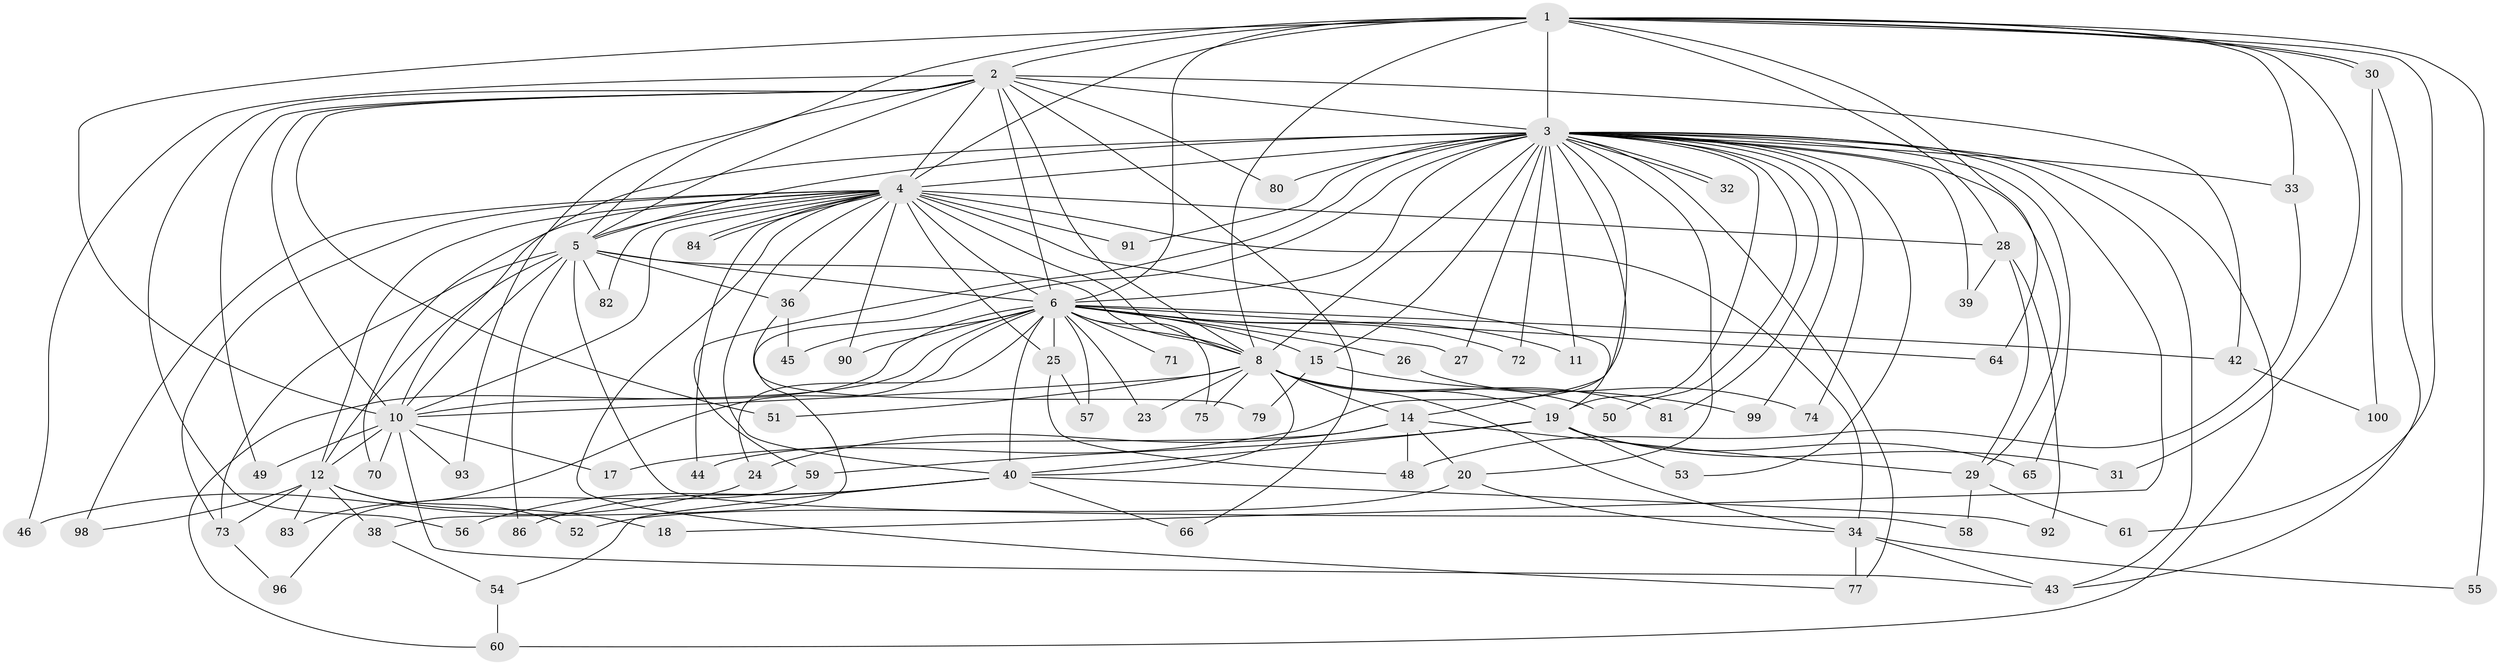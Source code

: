 // original degree distribution, {19: 0.02, 16: 0.02, 23: 0.01, 26: 0.02, 15: 0.02, 24: 0.01, 2: 0.56, 10: 0.01, 4: 0.09, 6: 0.03, 3: 0.16, 7: 0.01, 5: 0.04}
// Generated by graph-tools (version 1.1) at 2025/38/02/21/25 10:38:53]
// undirected, 76 vertices, 174 edges
graph export_dot {
graph [start="1"]
  node [color=gray90,style=filled];
  1 [super="+63"];
  2 [super="+13"];
  3 [super="+7"];
  4 [super="+37"];
  5 [super="+47"];
  6 [super="+9"];
  8 [super="+94"];
  10 [super="+35"];
  11;
  12 [super="+69"];
  14 [super="+16"];
  15 [super="+21"];
  17 [super="+97"];
  18 [super="+95"];
  19 [super="+22"];
  20 [super="+88"];
  23;
  24;
  25 [super="+67"];
  26;
  27;
  28 [super="+78"];
  29 [super="+62"];
  30 [super="+68"];
  31;
  32;
  33;
  34 [super="+76"];
  36;
  38;
  39;
  40 [super="+41"];
  42;
  43;
  44;
  45;
  46;
  48;
  49;
  50;
  51;
  52;
  53;
  54;
  55;
  56;
  57;
  58;
  59;
  60 [super="+89"];
  61;
  64;
  65;
  66;
  70;
  71;
  72;
  73 [super="+87"];
  74;
  75;
  77 [super="+85"];
  79;
  80;
  81;
  82;
  83;
  84;
  86;
  90;
  91;
  92;
  93;
  96;
  98;
  99;
  100;
  1 -- 2;
  1 -- 3 [weight=2];
  1 -- 4;
  1 -- 5;
  1 -- 6 [weight=2];
  1 -- 8;
  1 -- 10 [weight=2];
  1 -- 28;
  1 -- 30 [weight=2];
  1 -- 30;
  1 -- 31;
  1 -- 33;
  1 -- 55;
  1 -- 61;
  1 -- 64;
  2 -- 3 [weight=3];
  2 -- 4;
  2 -- 5;
  2 -- 6 [weight=2];
  2 -- 8;
  2 -- 10;
  2 -- 42;
  2 -- 49;
  2 -- 51;
  2 -- 56;
  2 -- 66;
  2 -- 80;
  2 -- 93;
  2 -- 46;
  3 -- 4 [weight=2];
  3 -- 5 [weight=2];
  3 -- 6 [weight=4];
  3 -- 8 [weight=2];
  3 -- 10 [weight=2];
  3 -- 17 [weight=2];
  3 -- 18;
  3 -- 27;
  3 -- 32;
  3 -- 32;
  3 -- 33;
  3 -- 39;
  3 -- 53;
  3 -- 59;
  3 -- 60;
  3 -- 80;
  3 -- 91;
  3 -- 65;
  3 -- 72;
  3 -- 11;
  3 -- 74;
  3 -- 77;
  3 -- 14;
  3 -- 15;
  3 -- 81;
  3 -- 20;
  3 -- 29;
  3 -- 99;
  3 -- 38;
  3 -- 43;
  3 -- 50;
  3 -- 19;
  4 -- 5;
  4 -- 6 [weight=3];
  4 -- 8;
  4 -- 10;
  4 -- 12;
  4 -- 19;
  4 -- 25;
  4 -- 28 [weight=2];
  4 -- 34;
  4 -- 36;
  4 -- 40;
  4 -- 44;
  4 -- 70;
  4 -- 73;
  4 -- 77;
  4 -- 84;
  4 -- 84;
  4 -- 91;
  4 -- 98;
  4 -- 82;
  4 -- 90;
  5 -- 6 [weight=3];
  5 -- 8;
  5 -- 10;
  5 -- 36;
  5 -- 58;
  5 -- 82;
  5 -- 86;
  5 -- 73;
  5 -- 12;
  6 -- 8 [weight=2];
  6 -- 10 [weight=2];
  6 -- 25;
  6 -- 26 [weight=2];
  6 -- 42;
  6 -- 45;
  6 -- 71 [weight=2];
  6 -- 64;
  6 -- 72;
  6 -- 11;
  6 -- 75;
  6 -- 15 [weight=2];
  6 -- 83;
  6 -- 23;
  6 -- 24;
  6 -- 90;
  6 -- 27;
  6 -- 57;
  6 -- 60;
  6 -- 40;
  8 -- 10;
  8 -- 14 [weight=2];
  8 -- 19;
  8 -- 23;
  8 -- 34;
  8 -- 50;
  8 -- 51;
  8 -- 75;
  8 -- 81;
  8 -- 40;
  10 -- 12;
  10 -- 49;
  10 -- 70;
  10 -- 93;
  10 -- 17;
  10 -- 43;
  12 -- 18 [weight=2];
  12 -- 38;
  12 -- 52;
  12 -- 73;
  12 -- 83;
  12 -- 98;
  14 -- 24;
  14 -- 29;
  14 -- 44;
  14 -- 48;
  14 -- 20;
  15 -- 79;
  15 -- 99;
  19 -- 31;
  19 -- 53;
  19 -- 59;
  19 -- 65;
  19 -- 40;
  20 -- 52;
  20 -- 34;
  24 -- 46;
  25 -- 57;
  25 -- 48;
  26 -- 74;
  28 -- 39;
  28 -- 92;
  28 -- 29;
  29 -- 58;
  29 -- 61;
  30 -- 100;
  30 -- 43;
  33 -- 48;
  34 -- 55;
  34 -- 77;
  34 -- 43;
  36 -- 45;
  36 -- 79;
  38 -- 54;
  40 -- 66;
  40 -- 92;
  40 -- 86;
  40 -- 54;
  40 -- 56;
  42 -- 100;
  54 -- 60;
  59 -- 96;
  73 -- 96;
}
